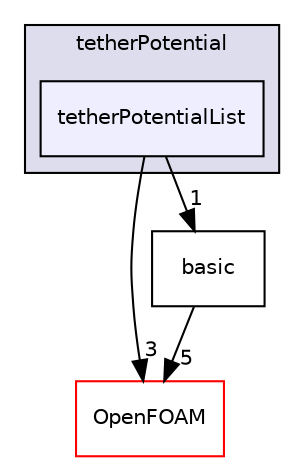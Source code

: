 digraph "src/lagrangian/molecularDynamics/potential/tetherPotential/tetherPotentialList" {
  bgcolor=transparent;
  compound=true
  node [ fontsize="10", fontname="Helvetica"];
  edge [ labelfontsize="10", labelfontname="Helvetica"];
  subgraph clusterdir_be0ea55c675e02a10da4f3c0657cc9af {
    graph [ bgcolor="#ddddee", pencolor="black", label="tetherPotential" fontname="Helvetica", fontsize="10", URL="dir_be0ea55c675e02a10da4f3c0657cc9af.html"]
  dir_66d2c0745aa674974116048384f04efa [shape=box, label="tetherPotentialList", style="filled", fillcolor="#eeeeff", pencolor="black", URL="dir_66d2c0745aa674974116048384f04efa.html"];
  }
  dir_c5473ff19b20e6ec4dfe5c310b3778a8 [shape=box label="OpenFOAM" color="red" URL="dir_c5473ff19b20e6ec4dfe5c310b3778a8.html"];
  dir_a07e024f814fb2e32a467cfe0550bac9 [shape=box label="basic" URL="dir_a07e024f814fb2e32a467cfe0550bac9.html"];
  dir_a07e024f814fb2e32a467cfe0550bac9->dir_c5473ff19b20e6ec4dfe5c310b3778a8 [headlabel="5", labeldistance=1.5 headhref="dir_001670_001896.html"];
  dir_66d2c0745aa674974116048384f04efa->dir_c5473ff19b20e6ec4dfe5c310b3778a8 [headlabel="3", labeldistance=1.5 headhref="dir_001675_001896.html"];
  dir_66d2c0745aa674974116048384f04efa->dir_a07e024f814fb2e32a467cfe0550bac9 [headlabel="1", labeldistance=1.5 headhref="dir_001675_001670.html"];
}
